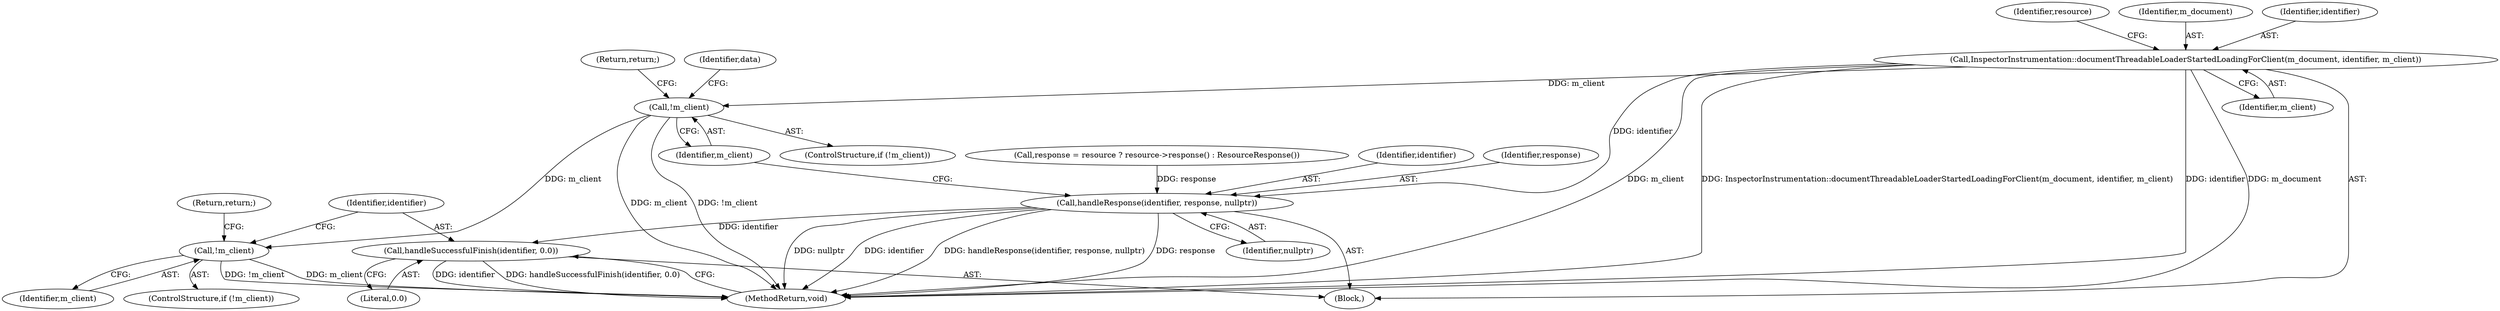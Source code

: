 digraph "0_Chrome_2571533bbb5b554ff47205c8ef1513ccc0817c3e@API" {
"1000270" [label="(Call,InspectorInstrumentation::documentThreadableLoaderStartedLoadingForClient(m_document, identifier, m_client))"];
"1000306" [label="(Call,handleResponse(identifier, response, nullptr))"];
"1000327" [label="(Call,handleSuccessfulFinish(identifier, 0.0))"];
"1000311" [label="(Call,!m_client)"];
"1000324" [label="(Call,!m_client)"];
"1000306" [label="(Call,handleResponse(identifier, response, nullptr))"];
"1000270" [label="(Call,InspectorInstrumentation::documentThreadableLoaderStartedLoadingForClient(m_document, identifier, m_client))"];
"1000330" [label="(MethodReturn,void)"];
"1000276" [label="(Identifier,resource)"];
"1000271" [label="(Identifier,m_document)"];
"1000273" [label="(Identifier,m_client)"];
"1000311" [label="(Call,!m_client)"];
"1000312" [label="(Identifier,m_client)"];
"1000325" [label="(Identifier,m_client)"];
"1000323" [label="(ControlStructure,if (!m_client))"];
"1000326" [label="(Return,return;)"];
"1000328" [label="(Identifier,identifier)"];
"1000256" [label="(Call,response = resource ? resource->response() : ResourceResponse())"];
"1000307" [label="(Identifier,identifier)"];
"1000313" [label="(Return,return;)"];
"1000316" [label="(Identifier,data)"];
"1000272" [label="(Identifier,identifier)"];
"1000329" [label="(Literal,0.0)"];
"1000309" [label="(Identifier,nullptr)"];
"1000310" [label="(ControlStructure,if (!m_client))"];
"1000108" [label="(Block,)"];
"1000308" [label="(Identifier,response)"];
"1000327" [label="(Call,handleSuccessfulFinish(identifier, 0.0))"];
"1000324" [label="(Call,!m_client)"];
"1000270" -> "1000108"  [label="AST: "];
"1000270" -> "1000273"  [label="CFG: "];
"1000271" -> "1000270"  [label="AST: "];
"1000272" -> "1000270"  [label="AST: "];
"1000273" -> "1000270"  [label="AST: "];
"1000276" -> "1000270"  [label="CFG: "];
"1000270" -> "1000330"  [label="DDG: m_client"];
"1000270" -> "1000330"  [label="DDG: InspectorInstrumentation::documentThreadableLoaderStartedLoadingForClient(m_document, identifier, m_client)"];
"1000270" -> "1000330"  [label="DDG: identifier"];
"1000270" -> "1000330"  [label="DDG: m_document"];
"1000270" -> "1000306"  [label="DDG: identifier"];
"1000270" -> "1000311"  [label="DDG: m_client"];
"1000306" -> "1000108"  [label="AST: "];
"1000306" -> "1000309"  [label="CFG: "];
"1000307" -> "1000306"  [label="AST: "];
"1000308" -> "1000306"  [label="AST: "];
"1000309" -> "1000306"  [label="AST: "];
"1000312" -> "1000306"  [label="CFG: "];
"1000306" -> "1000330"  [label="DDG: nullptr"];
"1000306" -> "1000330"  [label="DDG: identifier"];
"1000306" -> "1000330"  [label="DDG: handleResponse(identifier, response, nullptr)"];
"1000306" -> "1000330"  [label="DDG: response"];
"1000256" -> "1000306"  [label="DDG: response"];
"1000306" -> "1000327"  [label="DDG: identifier"];
"1000327" -> "1000108"  [label="AST: "];
"1000327" -> "1000329"  [label="CFG: "];
"1000328" -> "1000327"  [label="AST: "];
"1000329" -> "1000327"  [label="AST: "];
"1000330" -> "1000327"  [label="CFG: "];
"1000327" -> "1000330"  [label="DDG: identifier"];
"1000327" -> "1000330"  [label="DDG: handleSuccessfulFinish(identifier, 0.0)"];
"1000311" -> "1000310"  [label="AST: "];
"1000311" -> "1000312"  [label="CFG: "];
"1000312" -> "1000311"  [label="AST: "];
"1000313" -> "1000311"  [label="CFG: "];
"1000316" -> "1000311"  [label="CFG: "];
"1000311" -> "1000330"  [label="DDG: m_client"];
"1000311" -> "1000330"  [label="DDG: !m_client"];
"1000311" -> "1000324"  [label="DDG: m_client"];
"1000324" -> "1000323"  [label="AST: "];
"1000324" -> "1000325"  [label="CFG: "];
"1000325" -> "1000324"  [label="AST: "];
"1000326" -> "1000324"  [label="CFG: "];
"1000328" -> "1000324"  [label="CFG: "];
"1000324" -> "1000330"  [label="DDG: !m_client"];
"1000324" -> "1000330"  [label="DDG: m_client"];
}
